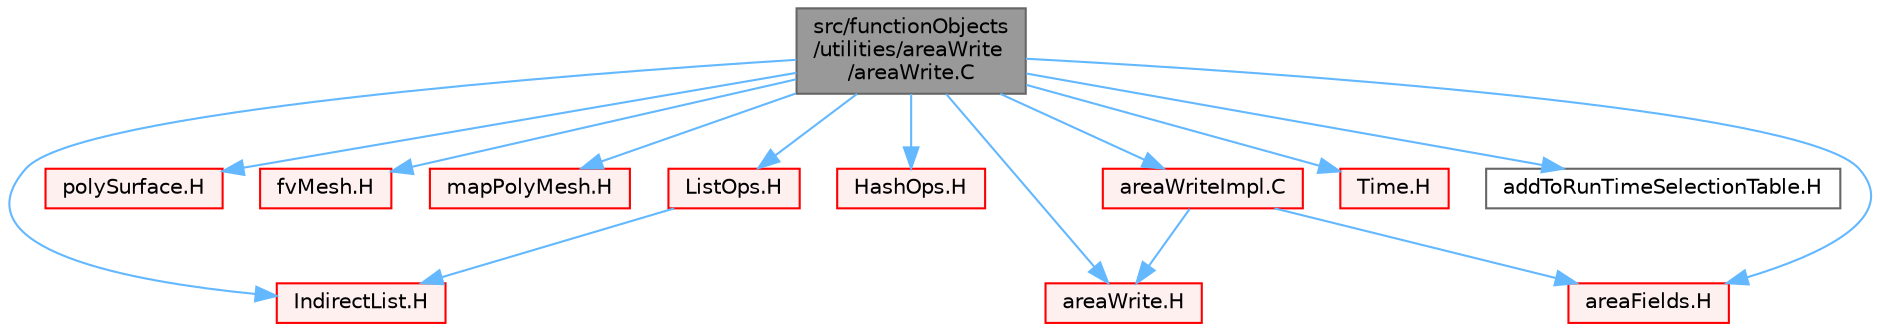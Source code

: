 digraph "src/functionObjects/utilities/areaWrite/areaWrite.C"
{
 // LATEX_PDF_SIZE
  bgcolor="transparent";
  edge [fontname=Helvetica,fontsize=10,labelfontname=Helvetica,labelfontsize=10];
  node [fontname=Helvetica,fontsize=10,shape=box,height=0.2,width=0.4];
  Node1 [id="Node000001",label="src/functionObjects\l/utilities/areaWrite\l/areaWrite.C",height=0.2,width=0.4,color="gray40", fillcolor="grey60", style="filled", fontcolor="black",tooltip=" "];
  Node1 -> Node2 [id="edge1_Node000001_Node000002",color="steelblue1",style="solid",tooltip=" "];
  Node2 [id="Node000002",label="areaWrite.H",height=0.2,width=0.4,color="red", fillcolor="#FFF0F0", style="filled",URL="$areaWrite_8H.html",tooltip=" "];
  Node1 -> Node362 [id="edge2_Node000001_Node000362",color="steelblue1",style="solid",tooltip=" "];
  Node362 [id="Node000362",label="polySurface.H",height=0.2,width=0.4,color="red", fillcolor="#FFF0F0", style="filled",URL="$polySurface_8H.html",tooltip=" "];
  Node1 -> Node364 [id="edge3_Node000001_Node000364",color="steelblue1",style="solid",tooltip=" "];
  Node364 [id="Node000364",label="fvMesh.H",height=0.2,width=0.4,color="red", fillcolor="#FFF0F0", style="filled",URL="$fvMesh_8H.html",tooltip=" "];
  Node1 -> Node393 [id="edge4_Node000001_Node000393",color="steelblue1",style="solid",tooltip=" "];
  Node393 [id="Node000393",label="mapPolyMesh.H",height=0.2,width=0.4,color="red", fillcolor="#FFF0F0", style="filled",URL="$mapPolyMesh_8H.html",tooltip=" "];
  Node1 -> Node396 [id="edge5_Node000001_Node000396",color="steelblue1",style="solid",tooltip=" "];
  Node396 [id="Node000396",label="areaFields.H",height=0.2,width=0.4,color="red", fillcolor="#FFF0F0", style="filled",URL="$areaFields_8H.html",tooltip=" "];
  Node1 -> Node451 [id="edge6_Node000001_Node000451",color="steelblue1",style="solid",tooltip=" "];
  Node451 [id="Node000451",label="HashOps.H",height=0.2,width=0.4,color="red", fillcolor="#FFF0F0", style="filled",URL="$HashOps_8H.html",tooltip=" "];
  Node1 -> Node200 [id="edge7_Node000001_Node000200",color="steelblue1",style="solid",tooltip=" "];
  Node200 [id="Node000200",label="ListOps.H",height=0.2,width=0.4,color="red", fillcolor="#FFF0F0", style="filled",URL="$ListOps_8H.html",tooltip="Various functions to operate on Lists."];
  Node200 -> Node117 [id="edge8_Node000200_Node000117",color="steelblue1",style="solid",tooltip=" "];
  Node117 [id="Node000117",label="IndirectList.H",height=0.2,width=0.4,color="red", fillcolor="#FFF0F0", style="filled",URL="$IndirectList_8H.html",tooltip=" "];
  Node1 -> Node100 [id="edge9_Node000001_Node000100",color="steelblue1",style="solid",tooltip=" "];
  Node100 [id="Node000100",label="Time.H",height=0.2,width=0.4,color="red", fillcolor="#FFF0F0", style="filled",URL="$Time_8H.html",tooltip=" "];
  Node1 -> Node117 [id="edge10_Node000001_Node000117",color="steelblue1",style="solid",tooltip=" "];
  Node1 -> Node452 [id="edge11_Node000001_Node000452",color="steelblue1",style="solid",tooltip=" "];
  Node452 [id="Node000452",label="addToRunTimeSelectionTable.H",height=0.2,width=0.4,color="grey40", fillcolor="white", style="filled",URL="$addToRunTimeSelectionTable_8H.html",tooltip="Macros for easy insertion into run-time selection tables."];
  Node1 -> Node453 [id="edge12_Node000001_Node000453",color="steelblue1",style="solid",tooltip=" "];
  Node453 [id="Node000453",label="areaWriteImpl.C",height=0.2,width=0.4,color="red", fillcolor="#FFF0F0", style="filled",URL="$areaWriteImpl_8C.html",tooltip=" "];
  Node453 -> Node2 [id="edge13_Node000453_Node000002",color="steelblue1",style="solid",tooltip=" "];
  Node453 -> Node396 [id="edge14_Node000453_Node000396",color="steelblue1",style="solid",tooltip=" "];
}
